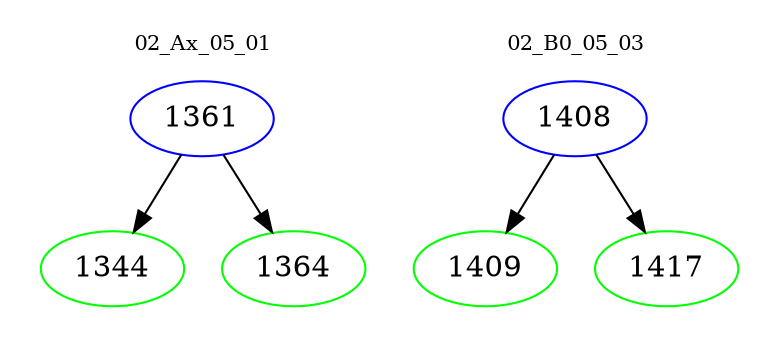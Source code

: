 digraph{
subgraph cluster_0 {
color = white
label = "02_Ax_05_01";
fontsize=10;
T0_1361 [label="1361", color="blue"]
T0_1361 -> T0_1344 [color="black"]
T0_1344 [label="1344", color="green"]
T0_1361 -> T0_1364 [color="black"]
T0_1364 [label="1364", color="green"]
}
subgraph cluster_1 {
color = white
label = "02_B0_05_03";
fontsize=10;
T1_1408 [label="1408", color="blue"]
T1_1408 -> T1_1409 [color="black"]
T1_1409 [label="1409", color="green"]
T1_1408 -> T1_1417 [color="black"]
T1_1417 [label="1417", color="green"]
}
}
